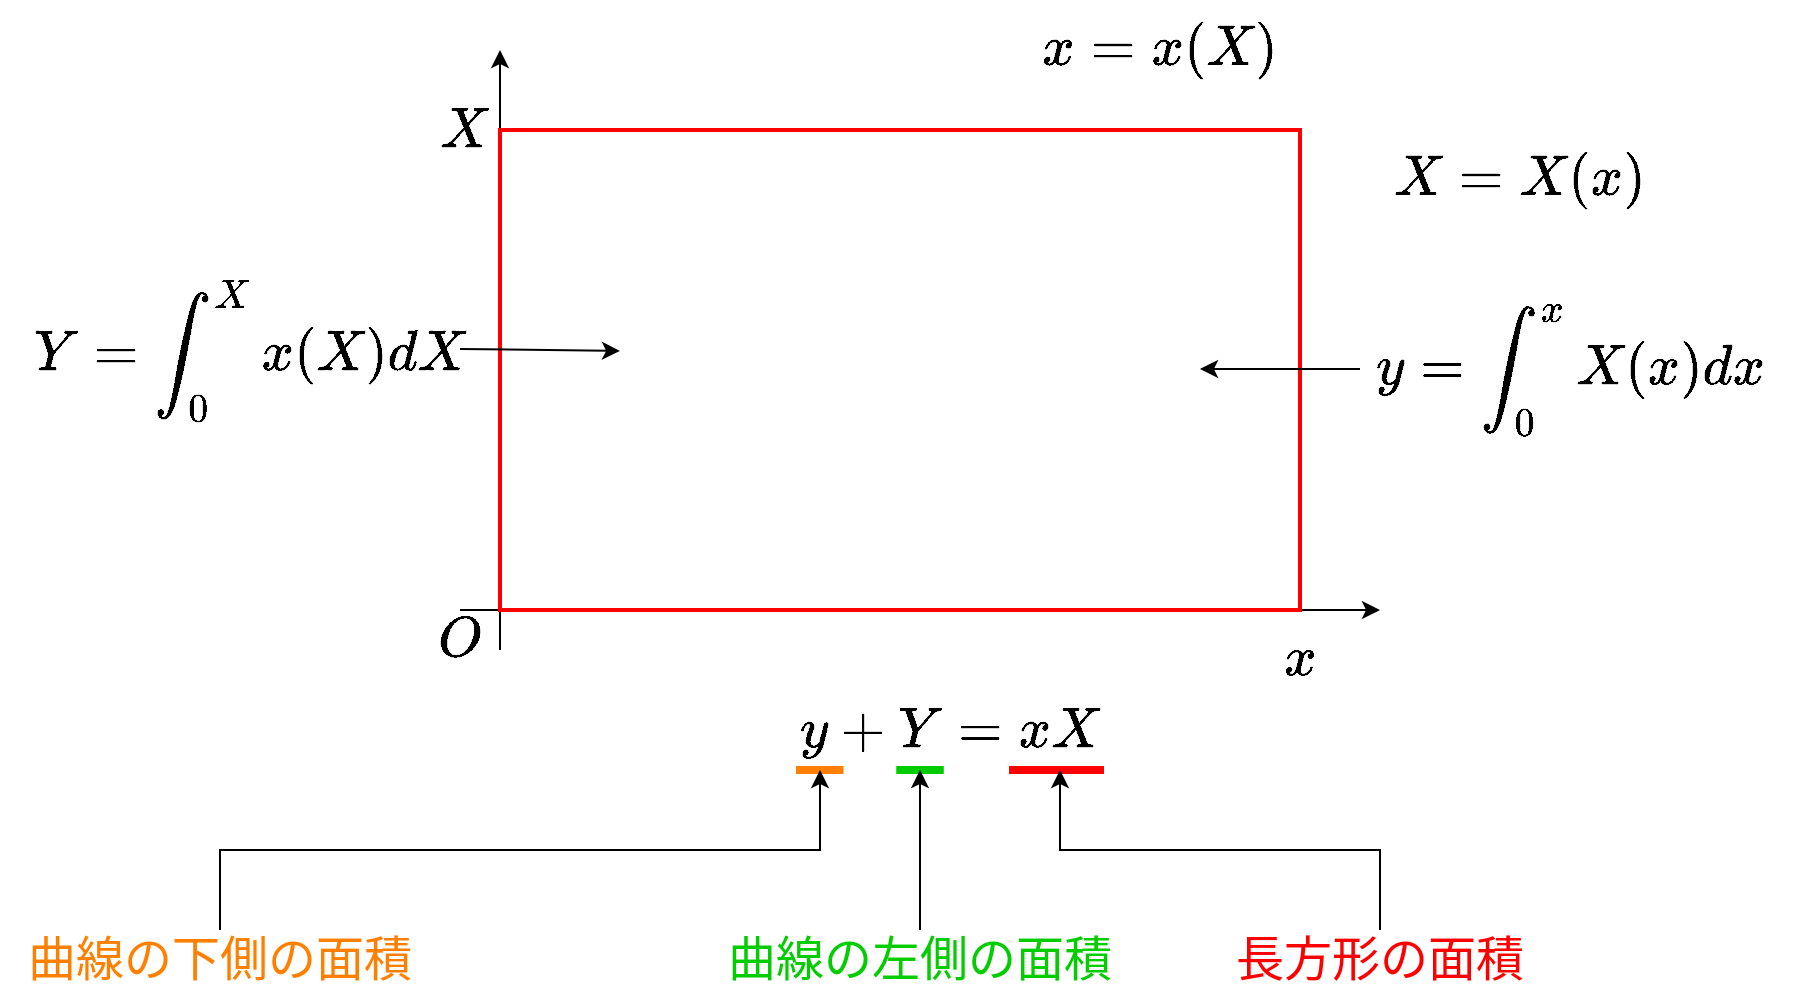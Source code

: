 <mxfile version="26.2.2">
  <diagram id="uI6INVWZWIdl2gaTY68b" name="ページ1">
    <mxGraphModel dx="2068" dy="1122" grid="1" gridSize="10" guides="1" tooltips="1" connect="1" arrows="1" fold="1" page="1" pageScale="1" pageWidth="950" pageHeight="600" background="#ffffff" math="1" shadow="0">
      <root>
        <mxCell id="0" />
        <mxCell id="1" parent="0" />
        <mxCell id="_U1R-gc3JedzgA5Nqlb2-1" value="" style="endArrow=classic;html=1;rounded=0;" parent="1" edge="1">
          <mxGeometry width="50" height="50" relative="1" as="geometry">
            <mxPoint x="280" y="380" as="sourcePoint" />
            <mxPoint x="280" y="80" as="targetPoint" />
          </mxGeometry>
        </mxCell>
        <mxCell id="_U1R-gc3JedzgA5Nqlb2-2" value="" style="endArrow=classic;html=1;rounded=0;" parent="1" edge="1">
          <mxGeometry width="50" height="50" relative="1" as="geometry">
            <mxPoint x="260" y="360" as="sourcePoint" />
            <mxPoint x="720" y="360" as="targetPoint" />
          </mxGeometry>
        </mxCell>
        <mxCell id="_U1R-gc3JedzgA5Nqlb2-3" value="`Y=\int_0^X x(X) dX`" style="text;html=1;align=center;verticalAlign=middle;whiteSpace=wrap;rounded=0;fontSize=24;" parent="1" vertex="1">
          <mxGeometry x="40" y="200" width="230" height="60" as="geometry" />
        </mxCell>
        <mxCell id="_U1R-gc3JedzgA5Nqlb2-4" value="`y=\int_0^x X(x) dx`" style="text;html=1;align=center;verticalAlign=middle;whiteSpace=wrap;rounded=0;fontSize=24;" parent="1" vertex="1">
          <mxGeometry x="700" y="210" width="230" height="60" as="geometry" />
        </mxCell>
        <mxCell id="_U1R-gc3JedzgA5Nqlb2-5" value="`x=x(X)`" style="text;html=1;align=center;verticalAlign=middle;whiteSpace=wrap;rounded=0;fontSize=24;" parent="1" vertex="1">
          <mxGeometry x="530" y="55" width="160" height="50" as="geometry" />
        </mxCell>
        <mxCell id="_U1R-gc3JedzgA5Nqlb2-7" value="`O`" style="text;html=1;align=center;verticalAlign=middle;whiteSpace=wrap;rounded=0;fontSize=24;" parent="1" vertex="1">
          <mxGeometry x="230" y="360" width="60" height="30" as="geometry" />
        </mxCell>
        <mxCell id="_U1R-gc3JedzgA5Nqlb2-8" value="`y+Y=xX`" style="text;html=1;align=center;verticalAlign=middle;whiteSpace=wrap;rounded=0;fontSize=24;" parent="1" vertex="1">
          <mxGeometry x="390" y="390" width="230" height="60" as="geometry" />
        </mxCell>
        <mxCell id="_U1R-gc3JedzgA5Nqlb2-9" value="曲線の下側の面積" style="text;html=1;align=center;verticalAlign=middle;whiteSpace=wrap;rounded=0;fontSize=24;fontColor=light-dark(#ff8001, #00a200);" parent="1" vertex="1">
          <mxGeometry x="30" y="520" width="220" height="30" as="geometry" />
        </mxCell>
        <mxCell id="_U1R-gc3JedzgA5Nqlb2-10" value="曲線の左側の面積" style="text;html=1;align=center;verticalAlign=middle;whiteSpace=wrap;rounded=0;fontSize=24;fontColor=light-dark(#03cc00, #ce6100);" parent="1" vertex="1">
          <mxGeometry x="380" y="520" width="220" height="30" as="geometry" />
        </mxCell>
        <mxCell id="_U1R-gc3JedzgA5Nqlb2-11" value="" style="rounded=0;whiteSpace=wrap;html=1;fillColor=none;strokeColor=#FF0000;strokeWidth=2;" parent="1" vertex="1">
          <mxGeometry x="280" y="120" width="400" height="240" as="geometry" />
        </mxCell>
        <mxCell id="_U1R-gc3JedzgA5Nqlb2-12" value="`X`" style="text;html=1;align=center;verticalAlign=middle;whiteSpace=wrap;rounded=0;fontSize=24;" parent="1" vertex="1">
          <mxGeometry x="232" y="105" width="60" height="30" as="geometry" />
        </mxCell>
        <mxCell id="_U1R-gc3JedzgA5Nqlb2-13" value="`x`" style="text;html=1;align=center;verticalAlign=middle;whiteSpace=wrap;rounded=0;fontSize=24;" parent="1" vertex="1">
          <mxGeometry x="650" y="370" width="60" height="30" as="geometry" />
        </mxCell>
        <mxCell id="_U1R-gc3JedzgA5Nqlb2-16" value="`X=X(x)`" style="text;html=1;align=center;verticalAlign=middle;whiteSpace=wrap;rounded=0;fontSize=24;" parent="1" vertex="1">
          <mxGeometry x="710" y="120" width="160" height="50" as="geometry" />
        </mxCell>
        <mxCell id="_U1R-gc3JedzgA5Nqlb2-17" value="" style="endArrow=classic;html=1;rounded=0;" parent="1" edge="1">
          <mxGeometry width="50" height="50" relative="1" as="geometry">
            <mxPoint x="260" y="229.5" as="sourcePoint" />
            <mxPoint x="340" y="230.5" as="targetPoint" />
          </mxGeometry>
        </mxCell>
        <mxCell id="_U1R-gc3JedzgA5Nqlb2-18" value="" style="endArrow=classic;html=1;rounded=0;" parent="1" edge="1">
          <mxGeometry width="50" height="50" relative="1" as="geometry">
            <mxPoint x="710" y="239.5" as="sourcePoint" />
            <mxPoint x="630" y="239.5" as="targetPoint" />
          </mxGeometry>
        </mxCell>
        <mxCell id="_U1R-gc3JedzgA5Nqlb2-19" value="長方形の面積" style="text;html=1;align=center;verticalAlign=middle;whiteSpace=wrap;rounded=0;fontSize=24;fontColor=#FF0000;" parent="1" vertex="1">
          <mxGeometry x="610" y="520" width="220" height="30" as="geometry" />
        </mxCell>
        <mxCell id="_U1R-gc3JedzgA5Nqlb2-20" value="" style="endArrow=none;html=1;rounded=0;exitX=0.75;exitY=1;exitDx=0;exitDy=0;strokeWidth=4;strokeColor=#FF0000;" parent="1" edge="1">
          <mxGeometry width="50" height="50" relative="1" as="geometry">
            <mxPoint x="534.5" y="440" as="sourcePoint" />
            <mxPoint x="582" y="440" as="targetPoint" />
          </mxGeometry>
        </mxCell>
        <mxCell id="_U1R-gc3JedzgA5Nqlb2-21" value="" style="endArrow=none;html=1;rounded=0;exitX=0.75;exitY=1;exitDx=0;exitDy=0;strokeWidth=4;strokeColor=#00CC00;" parent="1" edge="1">
          <mxGeometry width="50" height="50" relative="1" as="geometry">
            <mxPoint x="478.13" y="440" as="sourcePoint" />
            <mxPoint x="501.88" y="440" as="targetPoint" />
          </mxGeometry>
        </mxCell>
        <mxCell id="_U1R-gc3JedzgA5Nqlb2-22" value="" style="endArrow=none;html=1;rounded=0;exitX=0.75;exitY=1;exitDx=0;exitDy=0;strokeWidth=4;strokeColor=#FF8000;" parent="1" edge="1">
          <mxGeometry width="50" height="50" relative="1" as="geometry">
            <mxPoint x="428" y="440" as="sourcePoint" />
            <mxPoint x="451.75" y="440" as="targetPoint" />
          </mxGeometry>
        </mxCell>
        <mxCell id="_U1R-gc3JedzgA5Nqlb2-23" value="" style="endArrow=classic;html=1;rounded=0;exitX=0.5;exitY=0;exitDx=0;exitDy=0;" parent="1" source="_U1R-gc3JedzgA5Nqlb2-9" edge="1">
          <mxGeometry width="50" height="50" relative="1" as="geometry">
            <mxPoint x="390" y="490" as="sourcePoint" />
            <mxPoint x="440" y="440" as="targetPoint" />
            <Array as="points">
              <mxPoint x="140" y="480" />
              <mxPoint x="440" y="480" />
            </Array>
          </mxGeometry>
        </mxCell>
        <mxCell id="_U1R-gc3JedzgA5Nqlb2-24" value="" style="endArrow=classic;html=1;rounded=0;exitX=0.5;exitY=0;exitDx=0;exitDy=0;" parent="1" source="_U1R-gc3JedzgA5Nqlb2-10" edge="1">
          <mxGeometry width="50" height="50" relative="1" as="geometry">
            <mxPoint x="440" y="490" as="sourcePoint" />
            <mxPoint x="490" y="440" as="targetPoint" />
            <Array as="points">
              <mxPoint x="490" y="480" />
            </Array>
          </mxGeometry>
        </mxCell>
        <mxCell id="_U1R-gc3JedzgA5Nqlb2-25" value="" style="endArrow=classic;html=1;rounded=0;exitX=0.5;exitY=0;exitDx=0;exitDy=0;" parent="1" source="_U1R-gc3JedzgA5Nqlb2-19" edge="1">
          <mxGeometry width="50" height="50" relative="1" as="geometry">
            <mxPoint x="510" y="490" as="sourcePoint" />
            <mxPoint x="560" y="440" as="targetPoint" />
            <Array as="points">
              <mxPoint x="720" y="480" />
              <mxPoint x="560" y="480" />
            </Array>
          </mxGeometry>
        </mxCell>
      </root>
    </mxGraphModel>
  </diagram>
</mxfile>

